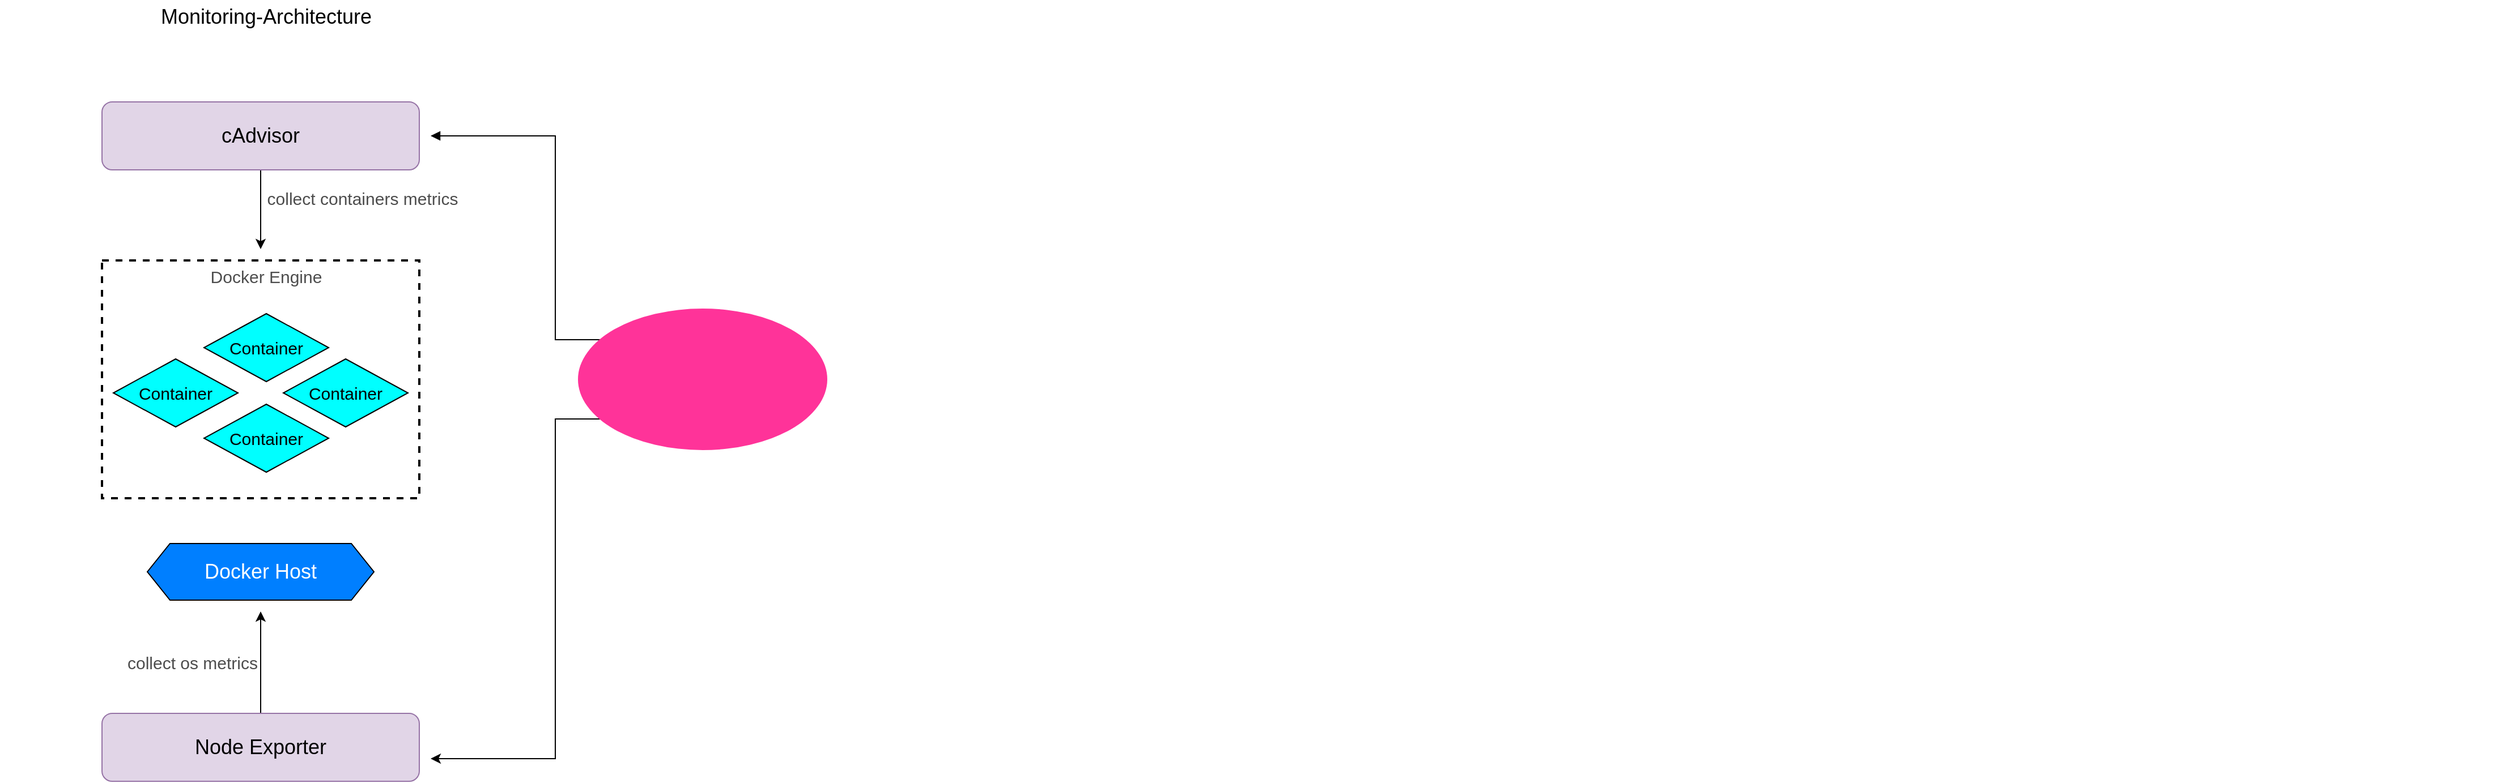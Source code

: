 <mxfile version="20.4.0" type="github">
  <diagram id="zloy9zrLZ1wWkiFGT145" name="Page-1">
    <mxGraphModel dx="1957" dy="538" grid="1" gridSize="10" guides="1" tooltips="1" connect="1" arrows="1" fold="1" page="1" pageScale="1" pageWidth="1169" pageHeight="1654" math="0" shadow="0">
      <root>
        <mxCell id="0" />
        <mxCell id="1" parent="0" />
        <mxCell id="j9J7J6AVy67X-4ACV26y-21" style="edgeStyle=orthogonalEdgeStyle;rounded=0;orthogonalLoop=1;jettySize=auto;html=1;fontSize=15;fontColor=#4D4D4D;endArrow=block;endFill=1;" edge="1" parent="1">
          <mxGeometry relative="1" as="geometry">
            <mxPoint x="-750" y="160" as="targetPoint" />
            <mxPoint x="-600" y="340" as="sourcePoint" />
            <Array as="points">
              <mxPoint x="-640" y="160" />
            </Array>
          </mxGeometry>
        </mxCell>
        <mxCell id="j9J7J6AVy67X-4ACV26y-15" value="" style="rounded=0;whiteSpace=wrap;html=1;dashed=1;labelBackgroundColor=#007FFF;strokeWidth=2;fontSize=15;fontColor=#FFFFFF;fillColor=none;" vertex="1" parent="1">
          <mxGeometry x="-1040" y="270" width="280" height="210" as="geometry" />
        </mxCell>
        <mxCell id="tNd2uU0bsCmuSxHjag_w-1" value="" style="group;movable=0;resizable=0;rotatable=0;deletable=0;editable=0;connectable=0;" parent="1" vertex="1" connectable="0">
          <mxGeometry x="70" y="110" width="1004.51" height="471.224" as="geometry" />
        </mxCell>
        <mxCell id="j9J7J6AVy67X-4ACV26y-3" value="Monitoring-Architecture" style="text;html=1;strokeColor=none;fillColor=none;align=center;verticalAlign=middle;whiteSpace=wrap;rounded=0;fontSize=18;" vertex="1" parent="1">
          <mxGeometry x="-1040" y="40" width="290" height="30" as="geometry" />
        </mxCell>
        <mxCell id="j9J7J6AVy67X-4ACV26y-18" style="edgeStyle=orthogonalEdgeStyle;rounded=0;orthogonalLoop=1;jettySize=auto;html=1;fontSize=15;fontColor=#4D4D4D;" edge="1" parent="1" source="j9J7J6AVy67X-4ACV26y-4">
          <mxGeometry relative="1" as="geometry">
            <mxPoint x="-900" y="260" as="targetPoint" />
          </mxGeometry>
        </mxCell>
        <mxCell id="j9J7J6AVy67X-4ACV26y-4" value="cAdvisor" style="rounded=1;whiteSpace=wrap;html=1;fontSize=18;fillColor=#e1d5e7;strokeColor=#9673a6;" vertex="1" parent="1">
          <mxGeometry x="-1040" y="130" width="280" height="60" as="geometry" />
        </mxCell>
        <mxCell id="j9J7J6AVy67X-4ACV26y-16" style="edgeStyle=orthogonalEdgeStyle;rounded=0;orthogonalLoop=1;jettySize=auto;html=1;fontSize=15;fontColor=#FFFFFF;" edge="1" parent="1" source="j9J7J6AVy67X-4ACV26y-5">
          <mxGeometry relative="1" as="geometry">
            <mxPoint x="-900" y="580" as="targetPoint" />
          </mxGeometry>
        </mxCell>
        <mxCell id="j9J7J6AVy67X-4ACV26y-5" value="Node Exporter" style="rounded=1;whiteSpace=wrap;html=1;fontSize=18;fillColor=#e1d5e7;strokeColor=#9673a6;" vertex="1" parent="1">
          <mxGeometry x="-1040" y="670" width="280" height="60" as="geometry" />
        </mxCell>
        <mxCell id="j9J7J6AVy67X-4ACV26y-6" value="Docker Host" style="shape=hexagon;perimeter=hexagonPerimeter2;whiteSpace=wrap;html=1;fixedSize=1;fontSize=18;fillColor=#007FFF;fontColor=#FFFFFF;" vertex="1" parent="1">
          <mxGeometry x="-1000" y="520" width="200" height="50" as="geometry" />
        </mxCell>
        <mxCell id="j9J7J6AVy67X-4ACV26y-10" value="Container" style="rhombus;whiteSpace=wrap;html=1;fontSize=15;fillColor=#00FFFF;" vertex="1" parent="1">
          <mxGeometry x="-880" y="357" width="110" height="60" as="geometry" />
        </mxCell>
        <mxCell id="j9J7J6AVy67X-4ACV26y-11" value="Container" style="rhombus;whiteSpace=wrap;html=1;fontSize=15;fillColor=#00FFFF;" vertex="1" parent="1">
          <mxGeometry x="-950" y="397" width="110" height="60" as="geometry" />
        </mxCell>
        <mxCell id="j9J7J6AVy67X-4ACV26y-12" value="Container" style="rhombus;whiteSpace=wrap;html=1;fontSize=15;fillColor=#00FFFF;" vertex="1" parent="1">
          <mxGeometry x="-1030" y="357" width="110" height="60" as="geometry" />
        </mxCell>
        <mxCell id="j9J7J6AVy67X-4ACV26y-13" value="Container" style="rhombus;whiteSpace=wrap;html=1;fontSize=15;fillColor=#00FFFF;" vertex="1" parent="1">
          <mxGeometry x="-950" y="317" width="110" height="60" as="geometry" />
        </mxCell>
        <mxCell id="j9J7J6AVy67X-4ACV26y-17" value="collect os metrics" style="text;html=1;strokeColor=none;fillColor=none;align=center;verticalAlign=middle;whiteSpace=wrap;rounded=0;dashed=1;labelBackgroundColor=none;strokeWidth=2;fontSize=15;fontColor=#4D4D4D;" vertex="1" parent="1">
          <mxGeometry x="-1130" y="610" width="340" height="30" as="geometry" />
        </mxCell>
        <mxCell id="j9J7J6AVy67X-4ACV26y-19" value="collect containers metrics" style="text;html=1;strokeColor=none;fillColor=none;align=center;verticalAlign=middle;whiteSpace=wrap;rounded=0;dashed=1;labelBackgroundColor=none;strokeWidth=2;fontSize=15;fontColor=#4D4D4D;" vertex="1" parent="1">
          <mxGeometry x="-980" y="200" width="340" height="30" as="geometry" />
        </mxCell>
        <mxCell id="j9J7J6AVy67X-4ACV26y-20" value="Docker Engine" style="text;html=1;strokeColor=none;fillColor=none;align=center;verticalAlign=middle;whiteSpace=wrap;rounded=0;dashed=1;labelBackgroundColor=none;strokeWidth=2;fontSize=15;fontColor=#4D4D4D;" vertex="1" parent="1">
          <mxGeometry x="-1065" y="269" width="340" height="30" as="geometry" />
        </mxCell>
        <mxCell id="j9J7J6AVy67X-4ACV26y-23" value="" style="endArrow=classic;html=1;rounded=0;fontSize=15;fontColor=#4D4D4D;edgeStyle=orthogonalEdgeStyle;" edge="1" parent="1">
          <mxGeometry width="50" height="50" relative="1" as="geometry">
            <mxPoint x="-600" y="410" as="sourcePoint" />
            <mxPoint x="-750" y="710" as="targetPoint" />
            <Array as="points">
              <mxPoint x="-640" y="410" />
              <mxPoint x="-640" y="710" />
            </Array>
          </mxGeometry>
        </mxCell>
        <mxCell id="j9J7J6AVy67X-4ACV26y-24" value="" style="ellipse;whiteSpace=wrap;html=1;dashed=1;labelBackgroundColor=none;strokeWidth=2;fontSize=15;fontColor=#4D4D4D;fillColor=#FF3399;strokeColor=none;" vertex="1" parent="1">
          <mxGeometry x="-620" y="312.5" width="220" height="125" as="geometry" />
        </mxCell>
      </root>
    </mxGraphModel>
  </diagram>
</mxfile>
